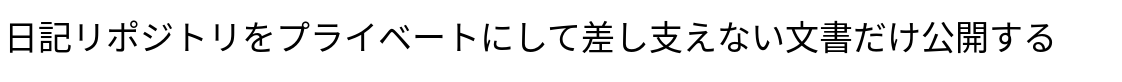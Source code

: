 <mxfile version="17.2.4" type="device"><diagram id="hS8fy4Q_z055xJDbLOxN" name="ページ1"><mxGraphModel dx="1106" dy="852" grid="1" gridSize="10" guides="1" tooltips="1" connect="1" arrows="1" fold="1" page="1" pageScale="1" pageWidth="1169" pageHeight="827" math="0" shadow="0"><root><mxCell id="0"/><mxCell id="1" parent="0"/><mxCell id="ZSSkGxhbweg49Mzw6FoE-1" value="&lt;font style=&quot;font-size: 17px&quot;&gt;日記リポジトリをプライベートにして差し支えない文書だけ公開する&lt;/font&gt;" style="rounded=0;whiteSpace=wrap;html=1;align=left;strokeColor=none;" parent="1" vertex="1"><mxGeometry x="40" y="40" width="560" height="40" as="geometry"/></mxCell></root></mxGraphModel></diagram></mxfile>